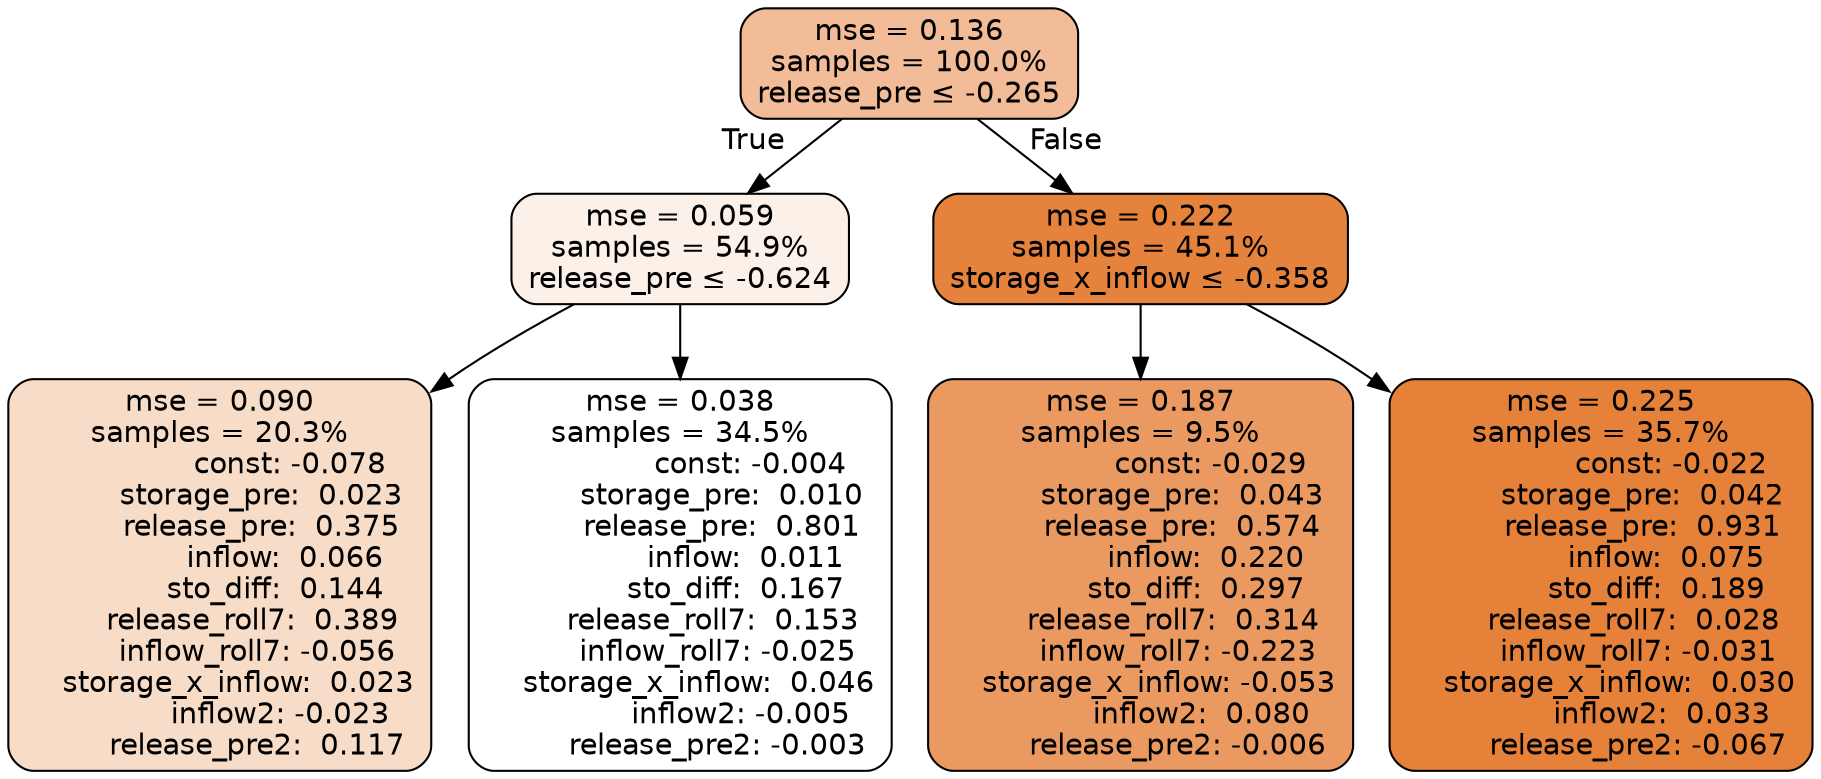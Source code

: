 digraph tree {
bgcolor="transparent"
node [shape=rectangle, style="filled, rounded", color="black", fontname=helvetica] ;
edge [fontname=helvetica] ;
	"0" [label="mse = 0.136
samples = 100.0%
release_pre &le; -0.265", fillcolor="#f1bc97"]
	"1" [label="mse = 0.059
samples = 54.9%
release_pre &le; -0.624", fillcolor="#fcf1e9"]
	"2" [label="mse = 0.090
samples = 20.3%
               const: -0.078
         storage_pre:  0.023
         release_pre:  0.375
              inflow:  0.066
            sto_diff:  0.144
       release_roll7:  0.389
        inflow_roll7: -0.056
    storage_x_inflow:  0.023
             inflow2: -0.023
        release_pre2:  0.117", fillcolor="#f7dcc8"]
	"3" [label="mse = 0.038
samples = 34.5%
               const: -0.004
         storage_pre:  0.010
         release_pre:  0.801
              inflow:  0.011
            sto_diff:  0.167
       release_roll7:  0.153
        inflow_roll7: -0.025
    storage_x_inflow:  0.046
             inflow2: -0.005
        release_pre2: -0.003", fillcolor="#ffffff"]
	"4" [label="mse = 0.222
samples = 45.1%
storage_x_inflow &le; -0.358", fillcolor="#e5823b"]
	"5" [label="mse = 0.187
samples = 9.5%
               const: -0.029
         storage_pre:  0.043
         release_pre:  0.574
              inflow:  0.220
            sto_diff:  0.297
       release_roll7:  0.314
        inflow_roll7: -0.223
    storage_x_inflow: -0.053
             inflow2:  0.080
        release_pre2: -0.006", fillcolor="#ea9a61"]
	"6" [label="mse = 0.225
samples = 35.7%
               const: -0.022
         storage_pre:  0.042
         release_pre:  0.931
              inflow:  0.075
            sto_diff:  0.189
       release_roll7:  0.028
        inflow_roll7: -0.031
    storage_x_inflow:  0.030
             inflow2:  0.033
        release_pre2: -0.067", fillcolor="#e58139"]

	"0" -> "1" [labeldistance=2.5, labelangle=45, headlabel="True"]
	"1" -> "2"
	"1" -> "3"
	"0" -> "4" [labeldistance=2.5, labelangle=-45, headlabel="False"]
	"4" -> "5"
	"4" -> "6"
}
